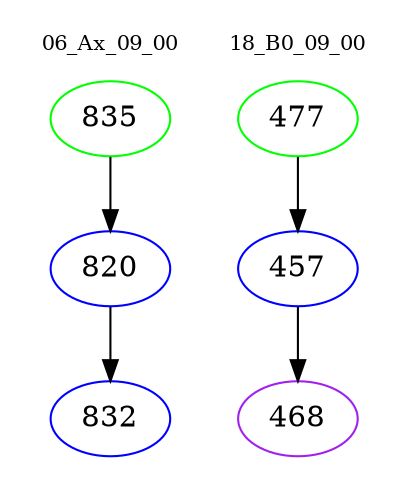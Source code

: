digraph{
subgraph cluster_0 {
color = white
label = "06_Ax_09_00";
fontsize=10;
T0_835 [label="835", color="green"]
T0_835 -> T0_820 [color="black"]
T0_820 [label="820", color="blue"]
T0_820 -> T0_832 [color="black"]
T0_832 [label="832", color="blue"]
}
subgraph cluster_1 {
color = white
label = "18_B0_09_00";
fontsize=10;
T1_477 [label="477", color="green"]
T1_477 -> T1_457 [color="black"]
T1_457 [label="457", color="blue"]
T1_457 -> T1_468 [color="black"]
T1_468 [label="468", color="purple"]
}
}

